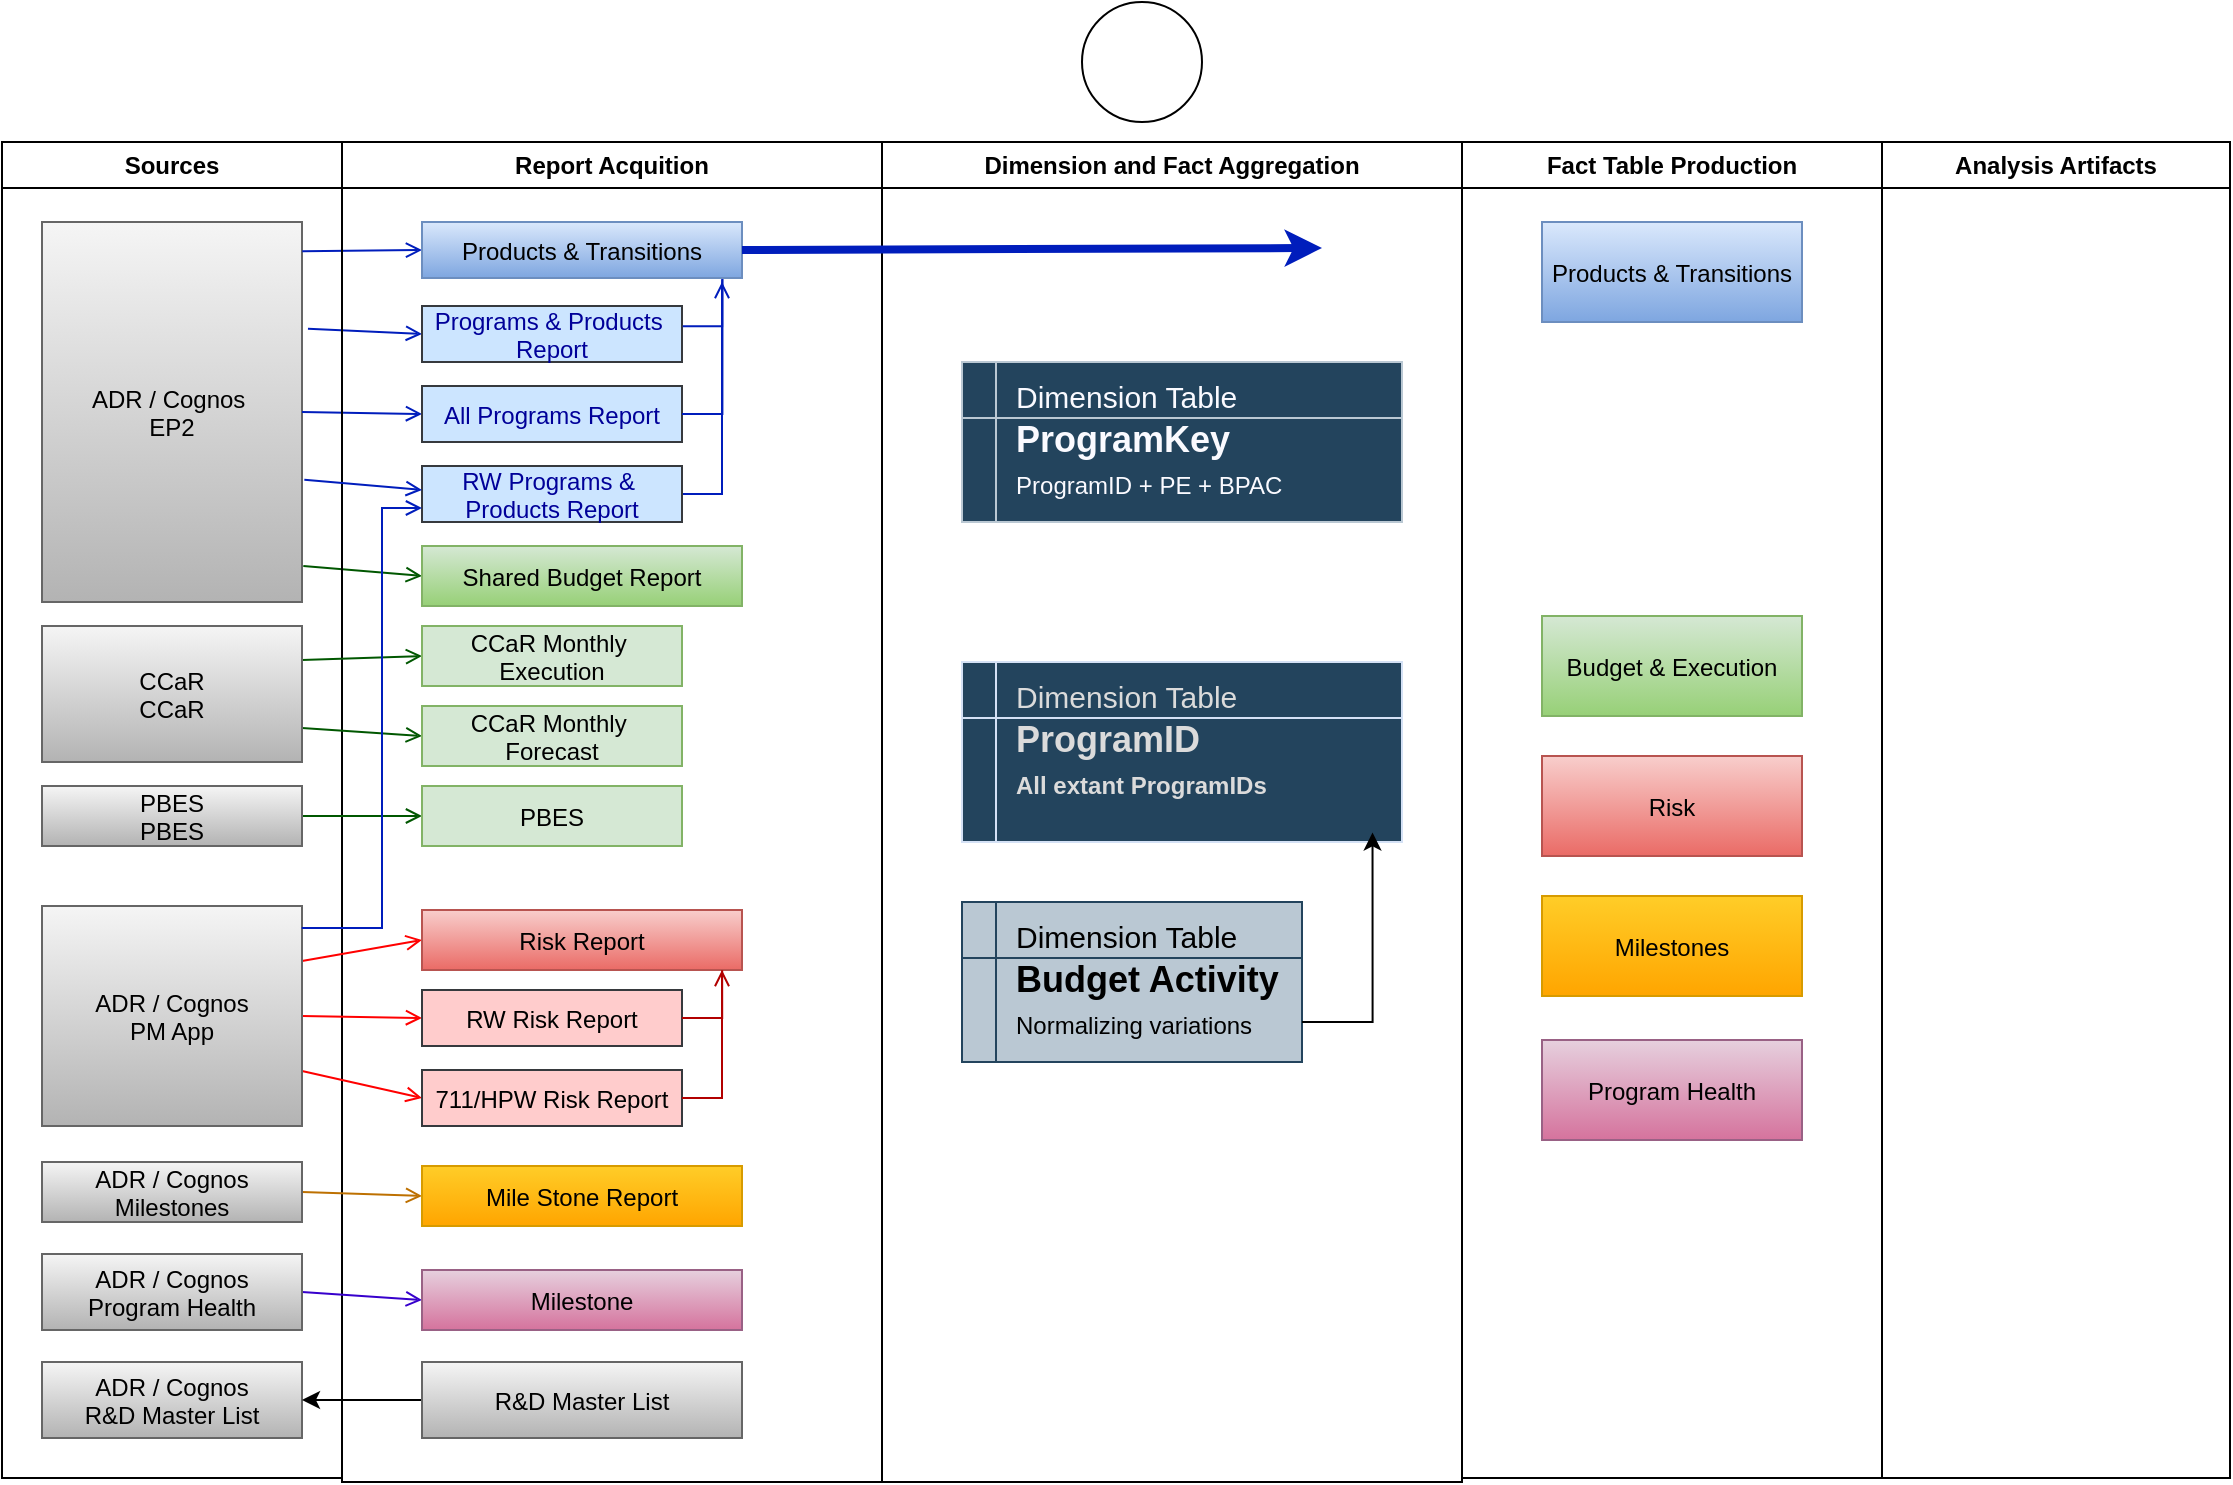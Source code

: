 <mxfile version="24.7.8">
  <diagram name="Page-1" id="e7e014a7-5840-1c2e-5031-d8a46d1fe8dd">
    <mxGraphModel dx="809" dy="492" grid="1" gridSize="10" guides="1" tooltips="1" connect="1" arrows="1" fold="1" page="1" pageScale="1" pageWidth="1169" pageHeight="826" background="none" math="0" shadow="0">
      <root>
        <mxCell id="0" />
        <mxCell id="1" parent="0" />
        <mxCell id="3" value="Dimension and Fact Aggregation" style="swimlane;whiteSpace=wrap" parent="1" vertex="1">
          <mxGeometry x="470" y="80" width="290" height="670" as="geometry" />
        </mxCell>
        <mxCell id="Fj4q3F7yAHKbmUtNdAKV-116" value="&amp;nbsp; &amp;nbsp; &amp;nbsp;&lt;font style=&quot;font-size: 15px;&quot;&gt;Dimension Table&lt;/font&gt;&lt;div style=&quot;font-size: 18px;&quot;&gt;&amp;nbsp; &amp;nbsp; &amp;nbsp;&lt;span style=&quot;background-color: initial;&quot;&gt;&lt;b&gt;ProgramID&amp;nbsp;&lt;/b&gt;&lt;/span&gt;&lt;/div&gt;&lt;div style=&quot;&quot;&gt;&lt;span style=&quot;background-color: initial;&quot;&gt;&lt;b style=&quot;&quot;&gt;&amp;nbsp; &amp;nbsp; &amp;nbsp;&lt;font style=&quot;font-size: 12px;&quot;&gt;All extant ProgramIDs&lt;/font&gt;&lt;/b&gt;&lt;/span&gt;&lt;/div&gt;" style="shape=internalStorage;whiteSpace=wrap;html=1;backgroundOutline=1;fillColor=#23445d;strokeColor=#D4E1F5;dx=17;dy=28;align=left;horizontal=1;verticalAlign=top;fontSize=18;fontColor=#DBDBDB;" vertex="1" parent="3">
          <mxGeometry x="40" y="260" width="220" height="90" as="geometry" />
        </mxCell>
        <mxCell id="Fj4q3F7yAHKbmUtNdAKV-117" value="&amp;nbsp; &amp;nbsp; &amp;nbsp;&lt;font style=&quot;font-size: 15px;&quot;&gt;Dimension Table&lt;/font&gt;&lt;div style=&quot;font-size: 18px;&quot;&gt;&amp;nbsp; &amp;nbsp; &amp;nbsp;&lt;span style=&quot;background-color: initial;&quot;&gt;&lt;b&gt;ProgramKey&lt;/b&gt;&lt;/span&gt;&lt;/div&gt;&lt;div style=&quot;&quot;&gt;&lt;b style=&quot;font-size: 18px;&quot;&gt;&amp;nbsp; &amp;nbsp; &amp;nbsp;&lt;/b&gt;&lt;font style=&quot;font-size: 12px;&quot;&gt;ProgramID + PE + BPAC&lt;/font&gt;&lt;/div&gt;" style="shape=internalStorage;whiteSpace=wrap;html=1;backgroundOutline=1;fillColor=#23445d;strokeColor=#bac8d3;dx=17;dy=28;align=left;horizontal=1;verticalAlign=top;fontSize=18;fontColor=#FAFAFF;" vertex="1" parent="3">
          <mxGeometry x="40" y="110" width="220" height="80" as="geometry" />
        </mxCell>
        <mxCell id="Fj4q3F7yAHKbmUtNdAKV-118" value="&amp;nbsp; &amp;nbsp; &amp;nbsp;&lt;font style=&quot;font-size: 15px;&quot;&gt;Dimension Table&lt;/font&gt;&lt;div style=&quot;font-size: 18px;&quot;&gt;&amp;nbsp; &amp;nbsp; &amp;nbsp;&lt;span style=&quot;background-color: initial;&quot;&gt;&lt;b&gt;Budget Activity&lt;/b&gt;&lt;/span&gt;&lt;/div&gt;&lt;div style=&quot;&quot;&gt;&lt;span style=&quot;font-size: 18px;&quot;&gt;&amp;nbsp; &amp;nbsp; &amp;nbsp;&lt;/span&gt;&lt;font style=&quot;font-size: 12px;&quot;&gt;Normalizing variations&lt;/font&gt;&lt;/div&gt;" style="shape=internalStorage;whiteSpace=wrap;html=1;backgroundOutline=1;fillColor=#bac8d3;strokeColor=#23445d;dx=17;dy=28;align=left;horizontal=1;verticalAlign=top;fontSize=18;fontColor=#000000;" vertex="1" parent="3">
          <mxGeometry x="40" y="380" width="170" height="80" as="geometry" />
        </mxCell>
        <mxCell id="Fj4q3F7yAHKbmUtNdAKV-122" value="" style="endArrow=classic;html=1;rounded=0;exitX=1;exitY=0.75;exitDx=0;exitDy=0;edgeStyle=orthogonalEdgeStyle;entryX=0.933;entryY=0.947;entryDx=0;entryDy=0;entryPerimeter=0;" edge="1" parent="3" source="Fj4q3F7yAHKbmUtNdAKV-118" target="Fj4q3F7yAHKbmUtNdAKV-116">
          <mxGeometry width="50" height="50" relative="1" as="geometry">
            <mxPoint x="230" y="230" as="sourcePoint" />
            <mxPoint x="245" y="440" as="targetPoint" />
          </mxGeometry>
        </mxCell>
        <mxCell id="4" value="Fact Table Production" style="swimlane;whiteSpace=wrap" parent="1" vertex="1">
          <mxGeometry x="760" y="80" width="210" height="668" as="geometry" />
        </mxCell>
        <mxCell id="Fj4q3F7yAHKbmUtNdAKV-47" value="Risk" style="fillColor=#f8cecc;gradientColor=#ea6b66;strokeColor=#b85450;" vertex="1" parent="4">
          <mxGeometry x="40" y="307" width="130" height="50" as="geometry" />
        </mxCell>
        <mxCell id="Fj4q3F7yAHKbmUtNdAKV-48" value="Milestones" style="fillColor=#ffcd28;gradientColor=#ffa500;strokeColor=#d79b00;" vertex="1" parent="4">
          <mxGeometry x="40" y="377" width="130" height="50" as="geometry" />
        </mxCell>
        <mxCell id="Fj4q3F7yAHKbmUtNdAKV-49" value="Products &amp; Transitions" style="fillColor=#dae8fc;gradientColor=#7ea6e0;strokeColor=#6c8ebf;" vertex="1" parent="4">
          <mxGeometry x="40" y="40" width="130" height="50" as="geometry" />
        </mxCell>
        <mxCell id="Fj4q3F7yAHKbmUtNdAKV-50" value="Program Health" style="fillColor=#e6d0de;gradientColor=#d5739d;strokeColor=#996185;" vertex="1" parent="4">
          <mxGeometry x="40" y="449" width="130" height="50" as="geometry" />
        </mxCell>
        <mxCell id="Fj4q3F7yAHKbmUtNdAKV-51" value="Budget &amp; Execution" style="fillColor=#d5e8d4;gradientColor=#97d077;strokeColor=#82b366;" vertex="1" parent="4">
          <mxGeometry x="40" y="237" width="130" height="50" as="geometry" />
        </mxCell>
        <mxCell id="Fj4q3F7yAHKbmUtNdAKV-41" value="Analysis Artifacts" style="swimlane;whiteSpace=wrap" vertex="1" parent="1">
          <mxGeometry x="970" y="80" width="174" height="668" as="geometry" />
        </mxCell>
        <mxCell id="Fj4q3F7yAHKbmUtNdAKV-53" value="Sources" style="swimlane;whiteSpace=wrap" vertex="1" parent="1">
          <mxGeometry x="30" y="80" width="170" height="668" as="geometry" />
        </mxCell>
        <mxCell id="Fj4q3F7yAHKbmUtNdAKV-54" value="ADR / Cognos &#xa;EP2" style="fillColor=#f5f5f5;strokeColor=#666666;gradientColor=#b3b3b3;" vertex="1" parent="Fj4q3F7yAHKbmUtNdAKV-53">
          <mxGeometry x="20" y="40" width="130" height="190" as="geometry" />
        </mxCell>
        <mxCell id="Fj4q3F7yAHKbmUtNdAKV-109" value="ADR / Cognos&#xa;R&amp;D Master List" style="fillColor=#f5f5f5;gradientColor=#b3b3b3;strokeColor=#666666;" vertex="1" parent="Fj4q3F7yAHKbmUtNdAKV-53">
          <mxGeometry x="20" y="610" width="130" height="38" as="geometry" />
        </mxCell>
        <mxCell id="20" value="" style="endArrow=open;strokeColor=#001DBC;endFill=1;rounded=0;exitX=1.001;exitY=0.077;exitDx=0;exitDy=0;entryX=0;entryY=0.5;entryDx=0;entryDy=0;exitPerimeter=0;fillColor=#0050ef;" parent="1" source="Fj4q3F7yAHKbmUtNdAKV-54" target="Fj4q3F7yAHKbmUtNdAKV-59" edge="1">
          <mxGeometry relative="1" as="geometry">
            <mxPoint x="370" y="478" as="sourcePoint" />
          </mxGeometry>
        </mxCell>
        <mxCell id="Fj4q3F7yAHKbmUtNdAKV-62" value="" style="endArrow=open;strokeColor=#001DBC;endFill=1;rounded=0;entryX=0;entryY=0.5;entryDx=0;entryDy=0;exitX=1.023;exitY=0.281;exitDx=0;exitDy=0;exitPerimeter=0;fillColor=#0050ef;" edge="1" parent="1" source="Fj4q3F7yAHKbmUtNdAKV-54" target="Fj4q3F7yAHKbmUtNdAKV-61">
          <mxGeometry relative="1" as="geometry">
            <mxPoint x="180" y="207" as="sourcePoint" />
            <mxPoint x="250" y="218" as="targetPoint" />
          </mxGeometry>
        </mxCell>
        <mxCell id="Fj4q3F7yAHKbmUtNdAKV-64" value="" style="endArrow=open;strokeColor=#001DBC;endFill=1;rounded=0;exitX=1;exitY=0.5;exitDx=0;exitDy=0;entryX=0;entryY=0.5;entryDx=0;entryDy=0;fillColor=#0050ef;" edge="1" parent="1" source="Fj4q3F7yAHKbmUtNdAKV-54" target="Fj4q3F7yAHKbmUtNdAKV-63">
          <mxGeometry relative="1" as="geometry">
            <mxPoint x="190" y="261" as="sourcePoint" />
            <mxPoint x="250" y="262" as="targetPoint" />
          </mxGeometry>
        </mxCell>
        <mxCell id="Fj4q3F7yAHKbmUtNdAKV-78" value="" style="endArrow=open;strokeColor=#005700;endFill=1;rounded=0;exitX=1.005;exitY=0.905;exitDx=0;exitDy=0;entryX=0;entryY=0.5;entryDx=0;entryDy=0;exitPerimeter=0;fillColor=#008a00;" edge="1" parent="1" source="Fj4q3F7yAHKbmUtNdAKV-54" target="Fj4q3F7yAHKbmUtNdAKV-75">
          <mxGeometry relative="1" as="geometry">
            <mxPoint x="189" y="270" as="sourcePoint" />
            <mxPoint x="250" y="274" as="targetPoint" />
          </mxGeometry>
        </mxCell>
        <mxCell id="Fj4q3F7yAHKbmUtNdAKV-111" value="" style="edgeStyle=orthogonalEdgeStyle;rounded=0;orthogonalLoop=1;jettySize=auto;html=1;" edge="1" parent="1" source="Fj4q3F7yAHKbmUtNdAKV-110" target="Fj4q3F7yAHKbmUtNdAKV-109">
          <mxGeometry relative="1" as="geometry" />
        </mxCell>
        <mxCell id="2" value="Report Acquition" style="swimlane;whiteSpace=wrap" parent="1" vertex="1">
          <mxGeometry x="200" y="80" width="270" height="670" as="geometry" />
        </mxCell>
        <mxCell id="Fj4q3F7yAHKbmUtNdAKV-59" value="Products &amp; Transitions" style="fillColor=#dae8fc;gradientColor=#7ea6e0;strokeColor=#6c8ebf;" vertex="1" parent="2">
          <mxGeometry x="40" y="40" width="160" height="28" as="geometry" />
        </mxCell>
        <mxCell id="Fj4q3F7yAHKbmUtNdAKV-61" value="Programs &amp; Products &#xa;Report" style="fillColor=#cce5ff;strokeColor=#36393d;fontColor=#000099;" vertex="1" parent="2">
          <mxGeometry x="40" y="82" width="130" height="28" as="geometry" />
        </mxCell>
        <mxCell id="Fj4q3F7yAHKbmUtNdAKV-63" value="All Programs Report" style="fillColor=#cce5ff;strokeColor=#36393d;fontColor=#000099;" vertex="1" parent="2">
          <mxGeometry x="40" y="122" width="130" height="28" as="geometry" />
        </mxCell>
        <mxCell id="Fj4q3F7yAHKbmUtNdAKV-90" value="" style="endArrow=open;strokeColor=#001DBC;endFill=1;rounded=0;exitX=1;exitY=0.5;exitDx=0;exitDy=0;fillColor=#0050ef;edgeStyle=elbowEdgeStyle;" edge="1" parent="2" source="Fj4q3F7yAHKbmUtNdAKV-95">
          <mxGeometry relative="1" as="geometry">
            <mxPoint x="170" y="134" as="sourcePoint" />
            <mxPoint x="190" y="70" as="targetPoint" />
            <Array as="points">
              <mxPoint x="190" y="102" />
            </Array>
          </mxGeometry>
        </mxCell>
        <mxCell id="Fj4q3F7yAHKbmUtNdAKV-93" value="" style="endArrow=none;strokeColor=#001DBC;endFill=0;rounded=0;exitX=1.003;exitY=0.361;exitDx=0;exitDy=0;exitPerimeter=0;fillColor=#0050ef;edgeStyle=orthogonalEdgeStyle;entryX=0.938;entryY=1.023;entryDx=0;entryDy=0;entryPerimeter=0;" edge="1" parent="2" source="Fj4q3F7yAHKbmUtNdAKV-61" target="Fj4q3F7yAHKbmUtNdAKV-59">
          <mxGeometry relative="1" as="geometry">
            <mxPoint x="170" y="96.5" as="sourcePoint" />
            <mxPoint x="190" y="92" as="targetPoint" />
          </mxGeometry>
        </mxCell>
        <mxCell id="Fj4q3F7yAHKbmUtNdAKV-66" value="" style="endArrow=open;strokeColor=#FF0000;endFill=1;rounded=0;exitX=1;exitY=0.25;exitDx=0;exitDy=0;entryX=0;entryY=0.5;entryDx=0;entryDy=0;" edge="1" parent="2" source="Fj4q3F7yAHKbmUtNdAKV-55" target="Fj4q3F7yAHKbmUtNdAKV-65">
          <mxGeometry relative="1" as="geometry">
            <mxPoint x="-10" y="250" as="sourcePoint" />
            <mxPoint x="50" y="306" as="targetPoint" />
          </mxGeometry>
        </mxCell>
        <mxCell id="Fj4q3F7yAHKbmUtNdAKV-72" value="" style="endArrow=open;strokeColor=#FF0000;endFill=1;rounded=0;exitX=1;exitY=0.5;exitDx=0;exitDy=0;entryX=0;entryY=0.5;entryDx=0;entryDy=0;" edge="1" parent="2" source="Fj4q3F7yAHKbmUtNdAKV-55" target="Fj4q3F7yAHKbmUtNdAKV-68">
          <mxGeometry relative="1" as="geometry">
            <mxPoint x="-10" y="273" as="sourcePoint" />
            <mxPoint x="50" y="227" as="targetPoint" />
          </mxGeometry>
        </mxCell>
        <mxCell id="Fj4q3F7yAHKbmUtNdAKV-73" value="" style="endArrow=open;strokeColor=#FF0000;endFill=1;rounded=0;exitX=1;exitY=0.75;exitDx=0;exitDy=0;entryX=0;entryY=0.5;entryDx=0;entryDy=0;" edge="1" parent="2" source="Fj4q3F7yAHKbmUtNdAKV-55" target="Fj4q3F7yAHKbmUtNdAKV-69">
          <mxGeometry relative="1" as="geometry">
            <mxPoint x="-10" y="285" as="sourcePoint" />
            <mxPoint x="50" y="267" as="targetPoint" />
          </mxGeometry>
        </mxCell>
        <mxCell id="Fj4q3F7yAHKbmUtNdAKV-84" value="" style="endArrow=open;strokeColor=#005700;endFill=1;rounded=0;exitX=1;exitY=0.25;exitDx=0;exitDy=0;fillColor=#008a00;entryX=0;entryY=0.5;entryDx=0;entryDy=0;" edge="1" parent="2" source="Fj4q3F7yAHKbmUtNdAKV-57" target="Fj4q3F7yAHKbmUtNdAKV-79">
          <mxGeometry relative="1" as="geometry">
            <mxPoint x="-20" y="257.5" as="sourcePoint" />
            <mxPoint x="39" y="262" as="targetPoint" />
          </mxGeometry>
        </mxCell>
        <mxCell id="Fj4q3F7yAHKbmUtNdAKV-88" value="" style="endArrow=open;strokeColor=#BD7000;endFill=1;rounded=0;exitX=1;exitY=0.5;exitDx=0;exitDy=0;entryX=0;entryY=0.5;entryDx=0;entryDy=0;fillColor=#f0a30a;" edge="1" parent="2" source="Fj4q3F7yAHKbmUtNdAKV-74" target="Fj4q3F7yAHKbmUtNdAKV-86">
          <mxGeometry relative="1" as="geometry">
            <mxPoint x="-10" y="475" as="sourcePoint" />
            <mxPoint x="50" y="488" as="targetPoint" />
          </mxGeometry>
        </mxCell>
        <mxCell id="Fj4q3F7yAHKbmUtNdAKV-89" value="" style="endArrow=open;strokeColor=#3700CC;endFill=1;rounded=0;exitX=1;exitY=0.5;exitDx=0;exitDy=0;entryX=0;entryY=0.5;entryDx=0;entryDy=0;fillColor=#6a00ff;" edge="1" parent="2" source="Fj4q3F7yAHKbmUtNdAKV-56" target="Fj4q3F7yAHKbmUtNdAKV-76">
          <mxGeometry relative="1" as="geometry">
            <mxPoint x="-20" y="572" as="sourcePoint" />
            <mxPoint x="40" y="574" as="targetPoint" />
          </mxGeometry>
        </mxCell>
        <mxCell id="Fj4q3F7yAHKbmUtNdAKV-82" value="" style="endArrow=open;strokeColor=#005700;endFill=1;rounded=0;exitX=1;exitY=0.5;exitDx=0;exitDy=0;entryX=0;entryY=0.5;entryDx=0;entryDy=0;fillColor=#008a00;" edge="1" parent="2" source="Fj4q3F7yAHKbmUtNdAKV-58" target="Fj4q3F7yAHKbmUtNdAKV-81">
          <mxGeometry relative="1" as="geometry">
            <mxPoint x="-12" y="224" as="sourcePoint" />
            <mxPoint x="40" y="337" as="targetPoint" />
          </mxGeometry>
        </mxCell>
        <mxCell id="Fj4q3F7yAHKbmUtNdAKV-85" value="" style="endArrow=open;strokeColor=#005700;endFill=1;rounded=0;exitX=1;exitY=0.75;exitDx=0;exitDy=0;fillColor=#008a00;entryX=0;entryY=0.5;entryDx=0;entryDy=0;" edge="1" parent="2" source="Fj4q3F7yAHKbmUtNdAKV-57" target="Fj4q3F7yAHKbmUtNdAKV-80">
          <mxGeometry relative="1" as="geometry">
            <mxPoint x="-20" y="273" as="sourcePoint" />
            <mxPoint x="40" y="292" as="targetPoint" />
          </mxGeometry>
        </mxCell>
        <mxCell id="Fj4q3F7yAHKbmUtNdAKV-80" value="CCaR Monthly &#xa;Forecast" style="fillColor=#d5e8d4;strokeColor=#82b366;" vertex="1" parent="2">
          <mxGeometry x="40" y="282" width="130" height="30" as="geometry" />
        </mxCell>
        <mxCell id="Fj4q3F7yAHKbmUtNdAKV-81" value="PBES" style="fillColor=#d5e8d4;strokeColor=#82b366;movable=1;resizable=1;rotatable=1;deletable=1;editable=1;locked=0;connectable=1;" vertex="1" parent="2">
          <mxGeometry x="40" y="322" width="130" height="30" as="geometry" />
        </mxCell>
        <mxCell id="Fj4q3F7yAHKbmUtNdAKV-75" value="Shared Budget Report" style="fillColor=#d5e8d4;gradientColor=#97d077;strokeColor=#82b366;" vertex="1" parent="2">
          <mxGeometry x="40" y="202" width="160" height="30" as="geometry" />
        </mxCell>
        <mxCell id="Fj4q3F7yAHKbmUtNdAKV-56" value="ADR / Cognos&#xa;Program Health" style="fillColor=#f5f5f5;gradientColor=#b3b3b3;strokeColor=#666666;" vertex="1" parent="2">
          <mxGeometry x="-150" y="556" width="130" height="38" as="geometry" />
        </mxCell>
        <mxCell id="Fj4q3F7yAHKbmUtNdAKV-74" value="ADR / Cognos&#xa;Milestones" style="fillColor=#f5f5f5;strokeColor=#666666;gradientColor=#b3b3b3;" vertex="1" parent="2">
          <mxGeometry x="-150" y="510" width="130" height="30" as="geometry" />
        </mxCell>
        <mxCell id="Fj4q3F7yAHKbmUtNdAKV-76" value="Milestone" style="fillColor=#e6d0de;gradientColor=#d5739d;strokeColor=#996185;" vertex="1" parent="2">
          <mxGeometry x="40" y="564" width="160" height="30" as="geometry" />
        </mxCell>
        <mxCell id="Fj4q3F7yAHKbmUtNdAKV-55" value="ADR / Cognos&#xa;PM App" style="fillColor=#f5f5f5;strokeColor=#666666;gradientColor=#b3b3b3;" vertex="1" parent="2">
          <mxGeometry x="-150" y="382" width="130" height="110" as="geometry" />
        </mxCell>
        <mxCell id="Fj4q3F7yAHKbmUtNdAKV-65" value="Risk Report" style="fillColor=#f8cecc;gradientColor=#ea6b66;strokeColor=#b85450;" vertex="1" parent="2">
          <mxGeometry x="40" y="384" width="160" height="30" as="geometry" />
        </mxCell>
        <mxCell id="Fj4q3F7yAHKbmUtNdAKV-68" value="RW Risk Report" style="fillColor=#ffcccc;strokeColor=#36393d;" vertex="1" parent="2">
          <mxGeometry x="40" y="424" width="130" height="28" as="geometry" />
        </mxCell>
        <mxCell id="Fj4q3F7yAHKbmUtNdAKV-69" value="711/HPW Risk Report" style="fillColor=#ffcccc;strokeColor=#36393d;" vertex="1" parent="2">
          <mxGeometry x="40" y="464" width="130" height="28" as="geometry" />
        </mxCell>
        <mxCell id="Fj4q3F7yAHKbmUtNdAKV-57" value="CCaR&#xa;CCaR" style="fillColor=#f5f5f5;gradientColor=#b3b3b3;strokeColor=#666666;" vertex="1" parent="2">
          <mxGeometry x="-150" y="242" width="130" height="68" as="geometry" />
        </mxCell>
        <mxCell id="Fj4q3F7yAHKbmUtNdAKV-58" value="PBES&#xa;PBES" style="fillColor=#f5f5f5;gradientColor=#b3b3b3;strokeColor=#666666;" vertex="1" parent="2">
          <mxGeometry x="-150" y="322" width="130" height="30" as="geometry" />
        </mxCell>
        <mxCell id="Fj4q3F7yAHKbmUtNdAKV-79" value="CCaR Monthly &#xa;Execution" style="fillColor=#d5e8d4;strokeColor=#82b366;" vertex="1" parent="2">
          <mxGeometry x="40" y="242" width="130" height="30" as="geometry" />
        </mxCell>
        <mxCell id="Fj4q3F7yAHKbmUtNdAKV-86" value="Mile Stone Report" style="fillColor=#ffcd28;gradientColor=#ffa500;strokeColor=#d79b00;" vertex="1" parent="2">
          <mxGeometry x="40" y="512" width="160" height="30" as="geometry" />
        </mxCell>
        <mxCell id="Fj4q3F7yAHKbmUtNdAKV-95" value="RW Programs &amp; &#xa;Products Report" style="fillColor=#cce5ff;strokeColor=#36393d;fontColor=#000099;" vertex="1" parent="2">
          <mxGeometry x="40" y="162" width="130" height="28" as="geometry" />
        </mxCell>
        <mxCell id="Fj4q3F7yAHKbmUtNdAKV-96" value="" style="endArrow=open;strokeColor=#001DBC;endFill=1;rounded=0;exitX=1.009;exitY=0.678;exitDx=0;exitDy=0;entryX=0;entryY=0.5;entryDx=0;entryDy=0;fillColor=#0050ef;exitPerimeter=0;" edge="1" parent="2" source="Fj4q3F7yAHKbmUtNdAKV-54">
          <mxGeometry relative="1" as="geometry">
            <mxPoint x="-20" y="178" as="sourcePoint" />
            <mxPoint x="40" y="174" as="targetPoint" />
          </mxGeometry>
        </mxCell>
        <mxCell id="Fj4q3F7yAHKbmUtNdAKV-97" value="" style="endArrow=open;strokeColor=#001DBC;endFill=1;rounded=0;exitX=0.999;exitY=0.1;exitDx=0;exitDy=0;exitPerimeter=0;fillColor=#0050ef;edgeStyle=elbowEdgeStyle;entryX=0;entryY=0.75;entryDx=0;entryDy=0;" edge="1" parent="2" source="Fj4q3F7yAHKbmUtNdAKV-55" target="Fj4q3F7yAHKbmUtNdAKV-95">
          <mxGeometry relative="1" as="geometry">
            <mxPoint y="254" as="sourcePoint" />
            <mxPoint x="20" y="190" as="targetPoint" />
            <Array as="points">
              <mxPoint x="20" y="222" />
            </Array>
          </mxGeometry>
        </mxCell>
        <mxCell id="Fj4q3F7yAHKbmUtNdAKV-99" value="" style="endArrow=none;strokeColor=#001DBC;endFill=0;rounded=0;exitX=1;exitY=0.5;exitDx=0;exitDy=0;fillColor=#0050ef;edgeStyle=orthogonalEdgeStyle;entryX=0.939;entryY=1.019;entryDx=0;entryDy=0;entryPerimeter=0;" edge="1" parent="2" source="Fj4q3F7yAHKbmUtNdAKV-63" target="Fj4q3F7yAHKbmUtNdAKV-59">
          <mxGeometry relative="1" as="geometry">
            <mxPoint x="170" y="133.36" as="sourcePoint" />
            <mxPoint x="190" y="72" as="targetPoint" />
          </mxGeometry>
        </mxCell>
        <mxCell id="Fj4q3F7yAHKbmUtNdAKV-104" value="" style="endArrow=open;strokeColor=#B20000;endFill=1;rounded=0;exitX=1;exitY=0.5;exitDx=0;exitDy=0;fillColor=#e51400;edgeStyle=elbowEdgeStyle;entryX=0.939;entryY=0.999;entryDx=0;entryDy=0;entryPerimeter=0;" edge="1" parent="2" source="Fj4q3F7yAHKbmUtNdAKV-69" target="Fj4q3F7yAHKbmUtNdAKV-65">
          <mxGeometry relative="1" as="geometry">
            <mxPoint x="170" y="519.03" as="sourcePoint" />
            <mxPoint x="189.92" y="414" as="targetPoint" />
            <Array as="points">
              <mxPoint x="190" y="446.03" />
            </Array>
          </mxGeometry>
        </mxCell>
        <mxCell id="Fj4q3F7yAHKbmUtNdAKV-105" value="" style="endArrow=none;strokeColor=#B20000;endFill=0;rounded=0;exitX=1;exitY=0.5;exitDx=0;exitDy=0;fillColor=#e51400;edgeStyle=orthogonalEdgeStyle;entryX=0.938;entryY=1.006;entryDx=0;entryDy=0;entryPerimeter=0;" edge="1" parent="2" source="Fj4q3F7yAHKbmUtNdAKV-68" target="Fj4q3F7yAHKbmUtNdAKV-65">
          <mxGeometry relative="1" as="geometry">
            <mxPoint x="170" y="439.03" as="sourcePoint" />
            <mxPoint x="200" y="420" as="targetPoint" />
          </mxGeometry>
        </mxCell>
        <mxCell id="Fj4q3F7yAHKbmUtNdAKV-110" value="R&amp;D Master List" style="fillColor=#f5f5f5;gradientColor=#b3b3b3;strokeColor=#666666;" vertex="1" parent="2">
          <mxGeometry x="40" y="610" width="160" height="38" as="geometry" />
        </mxCell>
        <mxCell id="Fj4q3F7yAHKbmUtNdAKV-114" value="" style="ellipse;whiteSpace=wrap;html=1;aspect=fixed;" vertex="1" parent="1">
          <mxGeometry x="570" y="10" width="60" height="60" as="geometry" />
        </mxCell>
        <mxCell id="Fj4q3F7yAHKbmUtNdAKV-115" value="" style="endArrow=classic;html=1;rounded=0;exitX=1;exitY=0.5;exitDx=0;exitDy=0;strokeWidth=4;fillColor=#0050ef;strokeColor=#001DBC;" edge="1" parent="1" source="Fj4q3F7yAHKbmUtNdAKV-59">
          <mxGeometry width="50" height="50" relative="1" as="geometry">
            <mxPoint x="490" y="230" as="sourcePoint" />
            <mxPoint x="690" y="133" as="targetPoint" />
          </mxGeometry>
        </mxCell>
      </root>
    </mxGraphModel>
  </diagram>
</mxfile>
